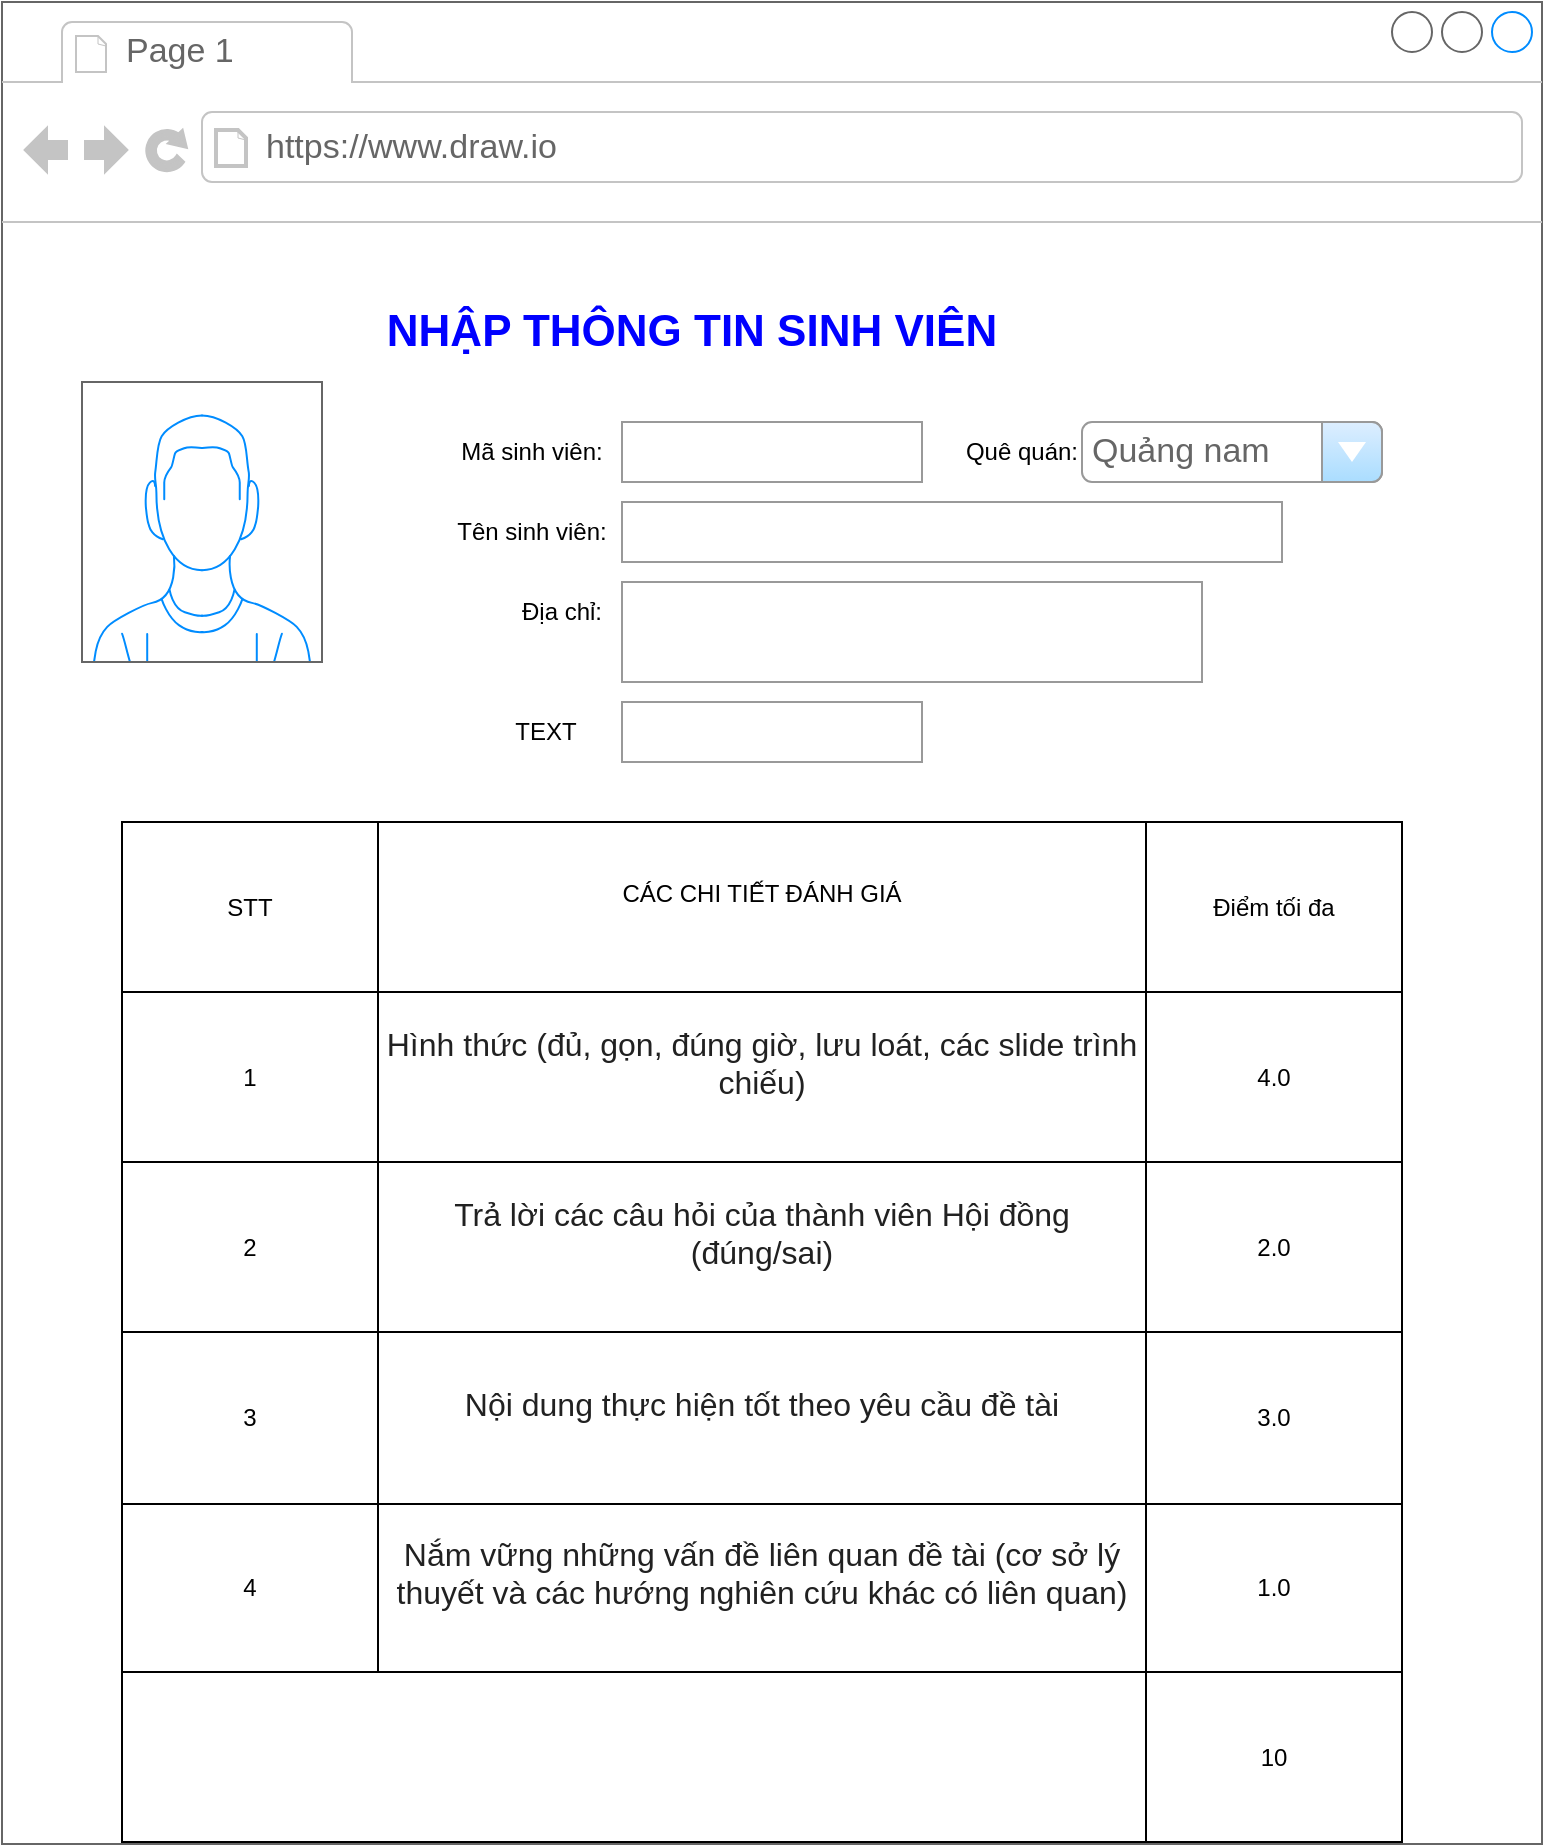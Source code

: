 <mxfile version="26.1.0">
  <diagram name="Page-1" id="43FBsc3j9wvRlxu6Qv__">
    <mxGraphModel dx="2643" dy="965" grid="1" gridSize="10" guides="1" tooltips="1" connect="1" arrows="1" fold="1" page="1" pageScale="1" pageWidth="850" pageHeight="1100" math="0" shadow="0">
      <root>
        <mxCell id="0" />
        <mxCell id="1" parent="0" />
        <mxCell id="-68_itNhfwU_7Cbzgl0P-5" value="" style="strokeWidth=1;shadow=0;dashed=0;align=left;html=1;shape=mxgraph.mockup.containers.browserWindow;rSize=0;strokeColor=#666666;strokeColor2=#008cff;strokeColor3=#c4c4c4;mainText=,;recursiveResize=0;fontColor=#33FF33;fontStyle=1" vertex="1" parent="1">
          <mxGeometry x="-130" y="520" width="770" height="921" as="geometry" />
        </mxCell>
        <mxCell id="-68_itNhfwU_7Cbzgl0P-6" value="Page 1" style="strokeWidth=1;shadow=0;dashed=0;align=center;html=1;shape=mxgraph.mockup.containers.anchor;fontSize=17;fontColor=#666666;align=left;whiteSpace=wrap;" vertex="1" parent="-68_itNhfwU_7Cbzgl0P-5">
          <mxGeometry x="60" y="12" width="110" height="26" as="geometry" />
        </mxCell>
        <mxCell id="-68_itNhfwU_7Cbzgl0P-7" value="https://www.draw.io" style="strokeWidth=1;shadow=0;dashed=0;align=center;html=1;shape=mxgraph.mockup.containers.anchor;rSize=0;fontSize=17;fontColor=#666666;align=left;" vertex="1" parent="-68_itNhfwU_7Cbzgl0P-5">
          <mxGeometry x="130" y="60" width="250" height="26" as="geometry" />
        </mxCell>
        <mxCell id="-68_itNhfwU_7Cbzgl0P-8" value="" style="verticalLabelPosition=bottom;shadow=0;dashed=0;align=center;html=1;verticalAlign=top;strokeWidth=1;shape=mxgraph.mockup.containers.userMale;strokeColor=#666666;strokeColor2=#008cff;" vertex="1" parent="-68_itNhfwU_7Cbzgl0P-5">
          <mxGeometry x="40" y="190" width="120" height="140" as="geometry" />
        </mxCell>
        <mxCell id="-68_itNhfwU_7Cbzgl0P-9" value="&lt;font style=&quot;&quot;&gt;NHẬP THÔNG TIN SINH VIÊN&lt;/font&gt;" style="text;html=1;align=center;verticalAlign=middle;whiteSpace=wrap;rounded=0;fontSize=22;fontStyle=1;fontColor=#0000FF;" vertex="1" parent="-68_itNhfwU_7Cbzgl0P-5">
          <mxGeometry x="160" y="150" width="370" height="30" as="geometry" />
        </mxCell>
        <mxCell id="-68_itNhfwU_7Cbzgl0P-10" value="Mã sinh viên:" style="text;html=1;align=center;verticalAlign=middle;whiteSpace=wrap;rounded=0;" vertex="1" parent="-68_itNhfwU_7Cbzgl0P-5">
          <mxGeometry x="200" y="210" width="130" height="30" as="geometry" />
        </mxCell>
        <mxCell id="-68_itNhfwU_7Cbzgl0P-11" value="Tên sinh viên:" style="text;html=1;align=center;verticalAlign=middle;whiteSpace=wrap;rounded=0;" vertex="1" parent="-68_itNhfwU_7Cbzgl0P-5">
          <mxGeometry x="185" y="250" width="160" height="30" as="geometry" />
        </mxCell>
        <mxCell id="-68_itNhfwU_7Cbzgl0P-12" value="Địa chỉ:" style="text;html=1;align=center;verticalAlign=middle;whiteSpace=wrap;rounded=0;" vertex="1" parent="-68_itNhfwU_7Cbzgl0P-5">
          <mxGeometry x="250" y="290" width="60" height="30" as="geometry" />
        </mxCell>
        <mxCell id="-68_itNhfwU_7Cbzgl0P-79" value="&lt;span style=&quot;color: rgba(0, 0, 0, 0); font-family: monospace; font-size: 0px;&quot;&gt;%3CmxGraphModel%3E%3Croot%3E%3CmxCell%20id%3D%220%22%2F%3E%3CmxCell%20id%3D%221%22%20parent%3D%220%22%2F%3E%3CmxCell%20id%3D%222%22%20value%3D%22Setting%201%22%20style%3D%22shape%3Dellipse%3BfillColor%3D%23eeeeee%3BstrokeColor%3D%23999999%3BgradientColor%3D%23cccccc%3Bhtml%3D1%3Balign%3Dleft%3BspacingLeft%3D4%3BfontSize%3D17%3BfontColor%3D%23666666%3BlabelPosition%3Dright%3Bshadow%3D0%3B%22%20vertex%3D%221%22%20parent%3D%221%22%3E%3CmxGeometry%20x%3D%22405%22%20y%3D%22535%22%20width%3D%2215%22%20height%3D%2215%22%20as%3D%22geometry%22%2F%3E%3C%2FmxCell%3E%3C%2Froot%3E%3C%2FmxGraphModel%3E&lt;/span&gt;" style="strokeWidth=1;shadow=0;dashed=0;align=center;html=1;shape=mxgraph.mockup.forms.pwField;strokeColor=#999999;mainText=;align=left;fontColor=#666666;fontSize=17;spacingLeft=3;" vertex="1" parent="-68_itNhfwU_7Cbzgl0P-5">
          <mxGeometry x="310" y="210" width="150" height="30" as="geometry" />
        </mxCell>
        <mxCell id="-68_itNhfwU_7Cbzgl0P-80" value="&lt;span style=&quot;color: rgba(0, 0, 0, 0); font-family: monospace; font-size: 0px;&quot;&gt;%3CmxGraphModel%3E%3Croot%3E%3CmxCell%20id%3D%220%22%2F%3E%3CmxCell%20id%3D%221%22%20parent%3D%220%22%2F%3E%3CmxCell%20id%3D%222%22%20value%3D%22Setting%201%22%20style%3D%22shape%3Dellipse%3BfillColor%3D%23eeeeee%3BstrokeColor%3D%23999999%3BgradientColor%3D%23cccccc%3Bhtml%3D1%3Balign%3Dleft%3BspacingLeft%3D4%3BfontSize%3D17%3BfontColor%3D%23666666%3BlabelPosition%3Dright%3Bshadow%3D0%3B%22%20vertex%3D%221%22%20parent%3D%221%22%3E%3CmxGeometry%20x%3D%22405%22%20y%3D%22535%22%20width%3D%2215%22%20height%3D%2215%22%20as%3D%22geometry%22%2F%3E%3C%2FmxCell%3E%3C%2Froot%3E%3C%2FmxGraphModel%3E&lt;/span&gt;" style="strokeWidth=1;shadow=0;dashed=0;align=center;html=1;shape=mxgraph.mockup.forms.pwField;strokeColor=#999999;mainText=;align=left;fontColor=#666666;fontSize=17;spacingLeft=3;" vertex="1" parent="-68_itNhfwU_7Cbzgl0P-5">
          <mxGeometry x="310" y="250" width="330" height="30" as="geometry" />
        </mxCell>
        <mxCell id="-68_itNhfwU_7Cbzgl0P-81" value="Quê quán:" style="text;html=1;align=center;verticalAlign=middle;whiteSpace=wrap;rounded=0;" vertex="1" parent="-68_itNhfwU_7Cbzgl0P-5">
          <mxGeometry x="480" y="210" width="60" height="30" as="geometry" />
        </mxCell>
        <mxCell id="-68_itNhfwU_7Cbzgl0P-82" value="Quảng nam" style="strokeWidth=1;shadow=0;dashed=0;align=center;html=1;shape=mxgraph.mockup.forms.comboBox;strokeColor=#999999;fillColor=#ddeeff;align=left;fillColor2=#aaddff;mainText=;fontColor=#666666;fontSize=17;spacingLeft=3;" vertex="1" parent="-68_itNhfwU_7Cbzgl0P-5">
          <mxGeometry x="540" y="210" width="150" height="30" as="geometry" />
        </mxCell>
        <mxCell id="-68_itNhfwU_7Cbzgl0P-83" value="" style="strokeWidth=1;shadow=0;dashed=0;align=center;html=1;shape=mxgraph.mockup.forms.pwField;strokeColor=#999999;mainText=;align=left;fontColor=#666666;fontSize=17;spacingLeft=3;" vertex="1" parent="-68_itNhfwU_7Cbzgl0P-5">
          <mxGeometry x="310" y="290" width="290" height="50" as="geometry" />
        </mxCell>
        <mxCell id="-68_itNhfwU_7Cbzgl0P-84" value="" style="strokeWidth=1;shadow=0;dashed=0;align=center;html=1;shape=mxgraph.mockup.forms.pwField;strokeColor=#999999;mainText=;align=left;fontColor=#666666;fontSize=17;spacingLeft=3;" vertex="1" parent="-68_itNhfwU_7Cbzgl0P-5">
          <mxGeometry x="310" y="350" width="150" height="30" as="geometry" />
        </mxCell>
        <mxCell id="-68_itNhfwU_7Cbzgl0P-85" value="TEXT" style="text;html=1;align=center;verticalAlign=middle;whiteSpace=wrap;rounded=0;" vertex="1" parent="-68_itNhfwU_7Cbzgl0P-5">
          <mxGeometry x="242" y="350" width="60" height="30" as="geometry" />
        </mxCell>
        <mxCell id="-68_itNhfwU_7Cbzgl0P-86" value="" style="childLayout=tableLayout;recursiveResize=0;shadow=0;fillColor=none;" vertex="1" parent="-68_itNhfwU_7Cbzgl0P-5">
          <mxGeometry x="60" y="410" width="640" height="510" as="geometry" />
        </mxCell>
        <mxCell id="-68_itNhfwU_7Cbzgl0P-87" value="" style="shape=tableRow;horizontal=0;startSize=0;swimlaneHead=0;swimlaneBody=0;top=0;left=0;bottom=0;right=0;dropTarget=0;collapsible=0;recursiveResize=0;expand=0;fontStyle=0;fillColor=none;strokeColor=inherit;" vertex="1" parent="-68_itNhfwU_7Cbzgl0P-86">
          <mxGeometry width="640" height="85" as="geometry" />
        </mxCell>
        <mxCell id="-68_itNhfwU_7Cbzgl0P-145" value="STT" style="connectable=0;recursiveResize=0;strokeColor=inherit;fillColor=none;align=center;whiteSpace=wrap;html=1;" vertex="1" parent="-68_itNhfwU_7Cbzgl0P-87">
          <mxGeometry width="128" height="85" as="geometry">
            <mxRectangle width="128" height="85" as="alternateBounds" />
          </mxGeometry>
        </mxCell>
        <mxCell id="-68_itNhfwU_7Cbzgl0P-141" value="CÁC CHI TIẾT ĐÁNH GIÁ&lt;div&gt;&lt;br&gt;&lt;/div&gt;" style="connectable=0;recursiveResize=0;strokeColor=inherit;fillColor=none;align=center;whiteSpace=wrap;html=1;rowspan=1;colspan=3;" vertex="1" parent="-68_itNhfwU_7Cbzgl0P-87">
          <mxGeometry x="128" width="384" height="85" as="geometry">
            <mxRectangle width="128" height="85" as="alternateBounds" />
          </mxGeometry>
        </mxCell>
        <mxCell id="-68_itNhfwU_7Cbzgl0P-88" value="Value 1" style="connectable=0;recursiveResize=0;strokeColor=inherit;fillColor=none;align=center;whiteSpace=wrap;html=1;" vertex="1" visible="0" parent="-68_itNhfwU_7Cbzgl0P-87">
          <mxGeometry x="256" width="128" height="85" as="geometry">
            <mxRectangle width="128" height="85" as="alternateBounds" />
          </mxGeometry>
        </mxCell>
        <mxCell id="-68_itNhfwU_7Cbzgl0P-89" value="Value 2" style="connectable=0;recursiveResize=0;strokeColor=inherit;fillColor=none;align=center;whiteSpace=wrap;html=1;" vertex="1" visible="0" parent="-68_itNhfwU_7Cbzgl0P-87">
          <mxGeometry x="384" width="128" height="85" as="geometry">
            <mxRectangle width="128" height="85" as="alternateBounds" />
          </mxGeometry>
        </mxCell>
        <mxCell id="-68_itNhfwU_7Cbzgl0P-90" value="Điểm tối đa" style="connectable=0;recursiveResize=0;strokeColor=inherit;fillColor=none;align=center;whiteSpace=wrap;html=1;" vertex="1" parent="-68_itNhfwU_7Cbzgl0P-87">
          <mxGeometry x="512" width="128" height="85" as="geometry">
            <mxRectangle width="128" height="85" as="alternateBounds" />
          </mxGeometry>
        </mxCell>
        <mxCell id="-68_itNhfwU_7Cbzgl0P-155" style="shape=tableRow;horizontal=0;startSize=0;swimlaneHead=0;swimlaneBody=0;top=0;left=0;bottom=0;right=0;dropTarget=0;collapsible=0;recursiveResize=0;expand=0;fontStyle=0;fillColor=none;strokeColor=inherit;" vertex="1" parent="-68_itNhfwU_7Cbzgl0P-86">
          <mxGeometry y="85" width="640" height="85" as="geometry" />
        </mxCell>
        <mxCell id="-68_itNhfwU_7Cbzgl0P-156" value="1" style="connectable=0;recursiveResize=0;strokeColor=inherit;fillColor=none;align=center;whiteSpace=wrap;html=1;" vertex="1" parent="-68_itNhfwU_7Cbzgl0P-155">
          <mxGeometry width="128" height="85" as="geometry">
            <mxRectangle width="128" height="85" as="alternateBounds" />
          </mxGeometry>
        </mxCell>
        <mxCell id="-68_itNhfwU_7Cbzgl0P-157" value="&#xa;&lt;span style=&quot;color: rgba(0, 0, 0, 0.87); font-family: Arial, Helvetica, sans-serif; font-size: 16px; font-style: normal; font-variant-ligatures: normal; font-variant-caps: normal; font-weight: 400; letter-spacing: normal; orphans: 2; text-align: start; text-indent: 0px; text-transform: none; widows: 2; word-spacing: 0px; -webkit-text-stroke-width: 0px; white-space: normal; background-color: rgb(255, 255, 255); text-decoration-thickness: initial; text-decoration-style: initial; text-decoration-color: initial; display: inline !important; float: none;&quot;&gt;Hình thức (đủ, gọn, đúng giờ, lưu loát, các slide trình chiếu)&lt;/span&gt;&#xa;&#xa;" style="connectable=0;recursiveResize=0;strokeColor=inherit;fillColor=none;align=center;whiteSpace=wrap;html=1;rowspan=1;colspan=3;" vertex="1" parent="-68_itNhfwU_7Cbzgl0P-155">
          <mxGeometry x="128" width="384" height="85" as="geometry">
            <mxRectangle width="128" height="85" as="alternateBounds" />
          </mxGeometry>
        </mxCell>
        <mxCell id="-68_itNhfwU_7Cbzgl0P-158" style="connectable=0;recursiveResize=0;strokeColor=inherit;fillColor=none;align=center;whiteSpace=wrap;html=1;" vertex="1" visible="0" parent="-68_itNhfwU_7Cbzgl0P-155">
          <mxGeometry x="256" width="128" height="85" as="geometry">
            <mxRectangle width="128" height="85" as="alternateBounds" />
          </mxGeometry>
        </mxCell>
        <mxCell id="-68_itNhfwU_7Cbzgl0P-159" style="connectable=0;recursiveResize=0;strokeColor=inherit;fillColor=none;align=center;whiteSpace=wrap;html=1;" vertex="1" visible="0" parent="-68_itNhfwU_7Cbzgl0P-155">
          <mxGeometry x="384" width="128" height="85" as="geometry">
            <mxRectangle width="128" height="85" as="alternateBounds" />
          </mxGeometry>
        </mxCell>
        <mxCell id="-68_itNhfwU_7Cbzgl0P-160" value="4.0" style="connectable=0;recursiveResize=0;strokeColor=inherit;fillColor=none;align=center;whiteSpace=wrap;html=1;" vertex="1" parent="-68_itNhfwU_7Cbzgl0P-155">
          <mxGeometry x="512" width="128" height="85" as="geometry">
            <mxRectangle width="128" height="85" as="alternateBounds" />
          </mxGeometry>
        </mxCell>
        <mxCell id="-68_itNhfwU_7Cbzgl0P-149" style="shape=tableRow;horizontal=0;startSize=0;swimlaneHead=0;swimlaneBody=0;top=0;left=0;bottom=0;right=0;dropTarget=0;collapsible=0;recursiveResize=0;expand=0;fontStyle=0;fillColor=none;strokeColor=inherit;" vertex="1" parent="-68_itNhfwU_7Cbzgl0P-86">
          <mxGeometry y="170" width="640" height="85" as="geometry" />
        </mxCell>
        <mxCell id="-68_itNhfwU_7Cbzgl0P-150" value="2" style="connectable=0;recursiveResize=0;strokeColor=inherit;fillColor=none;align=center;whiteSpace=wrap;html=1;" vertex="1" parent="-68_itNhfwU_7Cbzgl0P-149">
          <mxGeometry width="128" height="85" as="geometry">
            <mxRectangle width="128" height="85" as="alternateBounds" />
          </mxGeometry>
        </mxCell>
        <mxCell id="-68_itNhfwU_7Cbzgl0P-151" value="&#xa;&lt;span style=&quot;color: rgba(0, 0, 0, 0.87); font-family: Arial, Helvetica, sans-serif; font-size: 16px; font-style: normal; font-variant-ligatures: normal; font-variant-caps: normal; font-weight: 400; letter-spacing: normal; orphans: 2; text-align: start; text-indent: 0px; text-transform: none; widows: 2; word-spacing: 0px; -webkit-text-stroke-width: 0px; white-space: normal; background-color: rgb(255, 255, 255); text-decoration-thickness: initial; text-decoration-style: initial; text-decoration-color: initial; display: inline !important; float: none;&quot;&gt;Trả lời các câu hỏi của thành viên Hội đồng (đúng/sai)&lt;/span&gt;&#xa;&#xa;" style="connectable=0;recursiveResize=0;strokeColor=inherit;fillColor=none;align=center;whiteSpace=wrap;html=1;rowspan=1;colspan=3;" vertex="1" parent="-68_itNhfwU_7Cbzgl0P-149">
          <mxGeometry x="128" width="384" height="85" as="geometry">
            <mxRectangle width="128" height="85" as="alternateBounds" />
          </mxGeometry>
        </mxCell>
        <mxCell id="-68_itNhfwU_7Cbzgl0P-152" style="connectable=0;recursiveResize=0;strokeColor=inherit;fillColor=none;align=center;whiteSpace=wrap;html=1;" vertex="1" visible="0" parent="-68_itNhfwU_7Cbzgl0P-149">
          <mxGeometry x="256" width="128" height="85" as="geometry">
            <mxRectangle width="128" height="85" as="alternateBounds" />
          </mxGeometry>
        </mxCell>
        <mxCell id="-68_itNhfwU_7Cbzgl0P-153" style="connectable=0;recursiveResize=0;strokeColor=inherit;fillColor=none;align=center;whiteSpace=wrap;html=1;" vertex="1" visible="0" parent="-68_itNhfwU_7Cbzgl0P-149">
          <mxGeometry x="384" width="128" height="85" as="geometry">
            <mxRectangle width="128" height="85" as="alternateBounds" />
          </mxGeometry>
        </mxCell>
        <mxCell id="-68_itNhfwU_7Cbzgl0P-154" value="2.0" style="connectable=0;recursiveResize=0;strokeColor=inherit;fillColor=none;align=center;whiteSpace=wrap;html=1;" vertex="1" parent="-68_itNhfwU_7Cbzgl0P-149">
          <mxGeometry x="512" width="128" height="85" as="geometry">
            <mxRectangle width="128" height="85" as="alternateBounds" />
          </mxGeometry>
        </mxCell>
        <mxCell id="-68_itNhfwU_7Cbzgl0P-137" value="" style="shape=tableRow;horizontal=0;startSize=0;swimlaneHead=0;swimlaneBody=0;top=0;left=0;bottom=0;right=0;dropTarget=0;collapsible=0;recursiveResize=0;expand=0;fontStyle=0;fillColor=none;strokeColor=inherit;" vertex="1" parent="-68_itNhfwU_7Cbzgl0P-86">
          <mxGeometry y="255" width="640" height="86" as="geometry" />
        </mxCell>
        <mxCell id="-68_itNhfwU_7Cbzgl0P-146" value="3" style="connectable=0;recursiveResize=0;strokeColor=inherit;fillColor=none;align=center;whiteSpace=wrap;html=1;" vertex="1" parent="-68_itNhfwU_7Cbzgl0P-137">
          <mxGeometry width="128" height="86" as="geometry">
            <mxRectangle width="128" height="86" as="alternateBounds" />
          </mxGeometry>
        </mxCell>
        <mxCell id="-68_itNhfwU_7Cbzgl0P-142" value="&#xa;&lt;span style=&quot;color: rgba(0, 0, 0, 0.87); font-family: Arial, Helvetica, sans-serif; font-size: 16px; font-style: normal; font-variant-ligatures: normal; font-variant-caps: normal; font-weight: 400; letter-spacing: normal; orphans: 2; text-align: start; text-indent: 0px; text-transform: none; widows: 2; word-spacing: 0px; -webkit-text-stroke-width: 0px; white-space: normal; background-color: rgb(255, 255, 255); text-decoration-thickness: initial; text-decoration-style: initial; text-decoration-color: initial; display: inline !important; float: none;&quot;&gt;Nội dung thực hiện tốt theo yêu cầu đề tài&lt;/span&gt;&#xa;&#xa;" style="connectable=0;recursiveResize=0;strokeColor=inherit;fillColor=none;align=center;whiteSpace=wrap;html=1;rowspan=1;colspan=3;" vertex="1" parent="-68_itNhfwU_7Cbzgl0P-137">
          <mxGeometry x="128" width="384" height="86" as="geometry">
            <mxRectangle width="128" height="86" as="alternateBounds" />
          </mxGeometry>
        </mxCell>
        <mxCell id="-68_itNhfwU_7Cbzgl0P-138" value="Value 1" style="connectable=0;recursiveResize=0;strokeColor=inherit;fillColor=none;align=center;whiteSpace=wrap;html=1;" vertex="1" visible="0" parent="-68_itNhfwU_7Cbzgl0P-137">
          <mxGeometry x="256" width="128" height="86" as="geometry">
            <mxRectangle width="128" height="86" as="alternateBounds" />
          </mxGeometry>
        </mxCell>
        <mxCell id="-68_itNhfwU_7Cbzgl0P-139" value="Value 2" style="connectable=0;recursiveResize=0;strokeColor=inherit;fillColor=none;align=center;whiteSpace=wrap;html=1;" vertex="1" visible="0" parent="-68_itNhfwU_7Cbzgl0P-137">
          <mxGeometry x="384" width="128" height="86" as="geometry">
            <mxRectangle width="128" height="86" as="alternateBounds" />
          </mxGeometry>
        </mxCell>
        <mxCell id="-68_itNhfwU_7Cbzgl0P-140" value="3.0" style="connectable=0;recursiveResize=0;strokeColor=inherit;fillColor=none;align=center;whiteSpace=wrap;html=1;" vertex="1" parent="-68_itNhfwU_7Cbzgl0P-137">
          <mxGeometry x="512" width="128" height="86" as="geometry">
            <mxRectangle width="128" height="86" as="alternateBounds" />
          </mxGeometry>
        </mxCell>
        <mxCell id="-68_itNhfwU_7Cbzgl0P-91" style="shape=tableRow;horizontal=0;startSize=0;swimlaneHead=0;swimlaneBody=0;top=0;left=0;bottom=0;right=0;dropTarget=0;collapsible=0;recursiveResize=0;expand=0;fontStyle=0;fillColor=none;strokeColor=inherit;" vertex="1" parent="-68_itNhfwU_7Cbzgl0P-86">
          <mxGeometry y="341" width="640" height="84" as="geometry" />
        </mxCell>
        <mxCell id="-68_itNhfwU_7Cbzgl0P-147" value="4" style="connectable=0;recursiveResize=0;strokeColor=inherit;fillColor=none;align=center;whiteSpace=wrap;html=1;" vertex="1" parent="-68_itNhfwU_7Cbzgl0P-91">
          <mxGeometry width="128" height="84" as="geometry">
            <mxRectangle width="128" height="84" as="alternateBounds" />
          </mxGeometry>
        </mxCell>
        <mxCell id="-68_itNhfwU_7Cbzgl0P-143" value="&#xa;&lt;span style=&quot;color: rgba(0, 0, 0, 0.87); font-family: Arial, Helvetica, sans-serif; font-size: 16px; font-style: normal; font-variant-ligatures: normal; font-variant-caps: normal; font-weight: 400; letter-spacing: normal; orphans: 2; text-align: start; text-indent: 0px; text-transform: none; widows: 2; word-spacing: 0px; -webkit-text-stroke-width: 0px; white-space: normal; background-color: rgb(255, 255, 255); text-decoration-thickness: initial; text-decoration-style: initial; text-decoration-color: initial; display: inline !important; float: none;&quot;&gt;Nắm vững những vấn đề liên quan đề tài (cơ sở lý thuyết và các hướng nghiên cứu khác có liên quan)&lt;/span&gt;&#xa;&#xa;" style="connectable=0;recursiveResize=0;strokeColor=inherit;fillColor=none;align=center;whiteSpace=wrap;html=1;rowspan=1;colspan=3;" vertex="1" parent="-68_itNhfwU_7Cbzgl0P-91">
          <mxGeometry x="128" width="384" height="84" as="geometry">
            <mxRectangle width="128" height="84" as="alternateBounds" />
          </mxGeometry>
        </mxCell>
        <mxCell id="-68_itNhfwU_7Cbzgl0P-92" value="Value 4" style="connectable=0;recursiveResize=0;strokeColor=inherit;fillColor=none;align=center;whiteSpace=wrap;html=1;" vertex="1" visible="0" parent="-68_itNhfwU_7Cbzgl0P-91">
          <mxGeometry x="256" width="128" height="84" as="geometry">
            <mxRectangle width="128" height="84" as="alternateBounds" />
          </mxGeometry>
        </mxCell>
        <mxCell id="-68_itNhfwU_7Cbzgl0P-93" value="Value 5" style="connectable=0;recursiveResize=0;strokeColor=inherit;fillColor=none;align=center;whiteSpace=wrap;html=1;" vertex="1" visible="0" parent="-68_itNhfwU_7Cbzgl0P-91">
          <mxGeometry x="384" width="128" height="84" as="geometry">
            <mxRectangle width="128" height="84" as="alternateBounds" />
          </mxGeometry>
        </mxCell>
        <mxCell id="-68_itNhfwU_7Cbzgl0P-94" value="1.0" style="connectable=0;recursiveResize=0;strokeColor=inherit;fillColor=none;align=center;whiteSpace=wrap;html=1;" vertex="1" parent="-68_itNhfwU_7Cbzgl0P-91">
          <mxGeometry x="512" width="128" height="84" as="geometry">
            <mxRectangle width="128" height="84" as="alternateBounds" />
          </mxGeometry>
        </mxCell>
        <mxCell id="-68_itNhfwU_7Cbzgl0P-95" style="shape=tableRow;horizontal=0;startSize=0;swimlaneHead=0;swimlaneBody=0;top=0;left=0;bottom=0;right=0;dropTarget=0;collapsible=0;recursiveResize=0;expand=0;fontStyle=0;fillColor=none;strokeColor=inherit;" vertex="1" parent="-68_itNhfwU_7Cbzgl0P-86">
          <mxGeometry y="425" width="640" height="85" as="geometry" />
        </mxCell>
        <mxCell id="-68_itNhfwU_7Cbzgl0P-148" style="connectable=0;recursiveResize=0;strokeColor=inherit;fillColor=none;align=center;whiteSpace=wrap;html=1;rowspan=1;colspan=4;" vertex="1" parent="-68_itNhfwU_7Cbzgl0P-95">
          <mxGeometry width="512" height="85" as="geometry">
            <mxRectangle width="128" height="85" as="alternateBounds" />
          </mxGeometry>
        </mxCell>
        <mxCell id="-68_itNhfwU_7Cbzgl0P-144" style="connectable=0;recursiveResize=0;strokeColor=inherit;fillColor=none;align=center;whiteSpace=wrap;html=1;" vertex="1" visible="0" parent="-68_itNhfwU_7Cbzgl0P-95">
          <mxGeometry x="128" width="128" height="85" as="geometry">
            <mxRectangle width="128" height="85" as="alternateBounds" />
          </mxGeometry>
        </mxCell>
        <mxCell id="-68_itNhfwU_7Cbzgl0P-96" value="Value 7" style="connectable=0;recursiveResize=0;strokeColor=inherit;fillColor=none;align=center;whiteSpace=wrap;html=1;" vertex="1" visible="0" parent="-68_itNhfwU_7Cbzgl0P-95">
          <mxGeometry x="256" width="128" height="85" as="geometry">
            <mxRectangle width="128" height="85" as="alternateBounds" />
          </mxGeometry>
        </mxCell>
        <mxCell id="-68_itNhfwU_7Cbzgl0P-97" value="Value 8" style="connectable=0;recursiveResize=0;strokeColor=inherit;fillColor=none;align=center;whiteSpace=wrap;html=1;" vertex="1" visible="0" parent="-68_itNhfwU_7Cbzgl0P-95">
          <mxGeometry x="384" width="128" height="85" as="geometry">
            <mxRectangle width="128" height="85" as="alternateBounds" />
          </mxGeometry>
        </mxCell>
        <mxCell id="-68_itNhfwU_7Cbzgl0P-98" value="10" style="connectable=0;recursiveResize=0;strokeColor=inherit;fillColor=none;align=center;whiteSpace=wrap;html=1;" vertex="1" parent="-68_itNhfwU_7Cbzgl0P-95">
          <mxGeometry x="512" width="128" height="85" as="geometry">
            <mxRectangle width="128" height="85" as="alternateBounds" />
          </mxGeometry>
        </mxCell>
      </root>
    </mxGraphModel>
  </diagram>
</mxfile>
